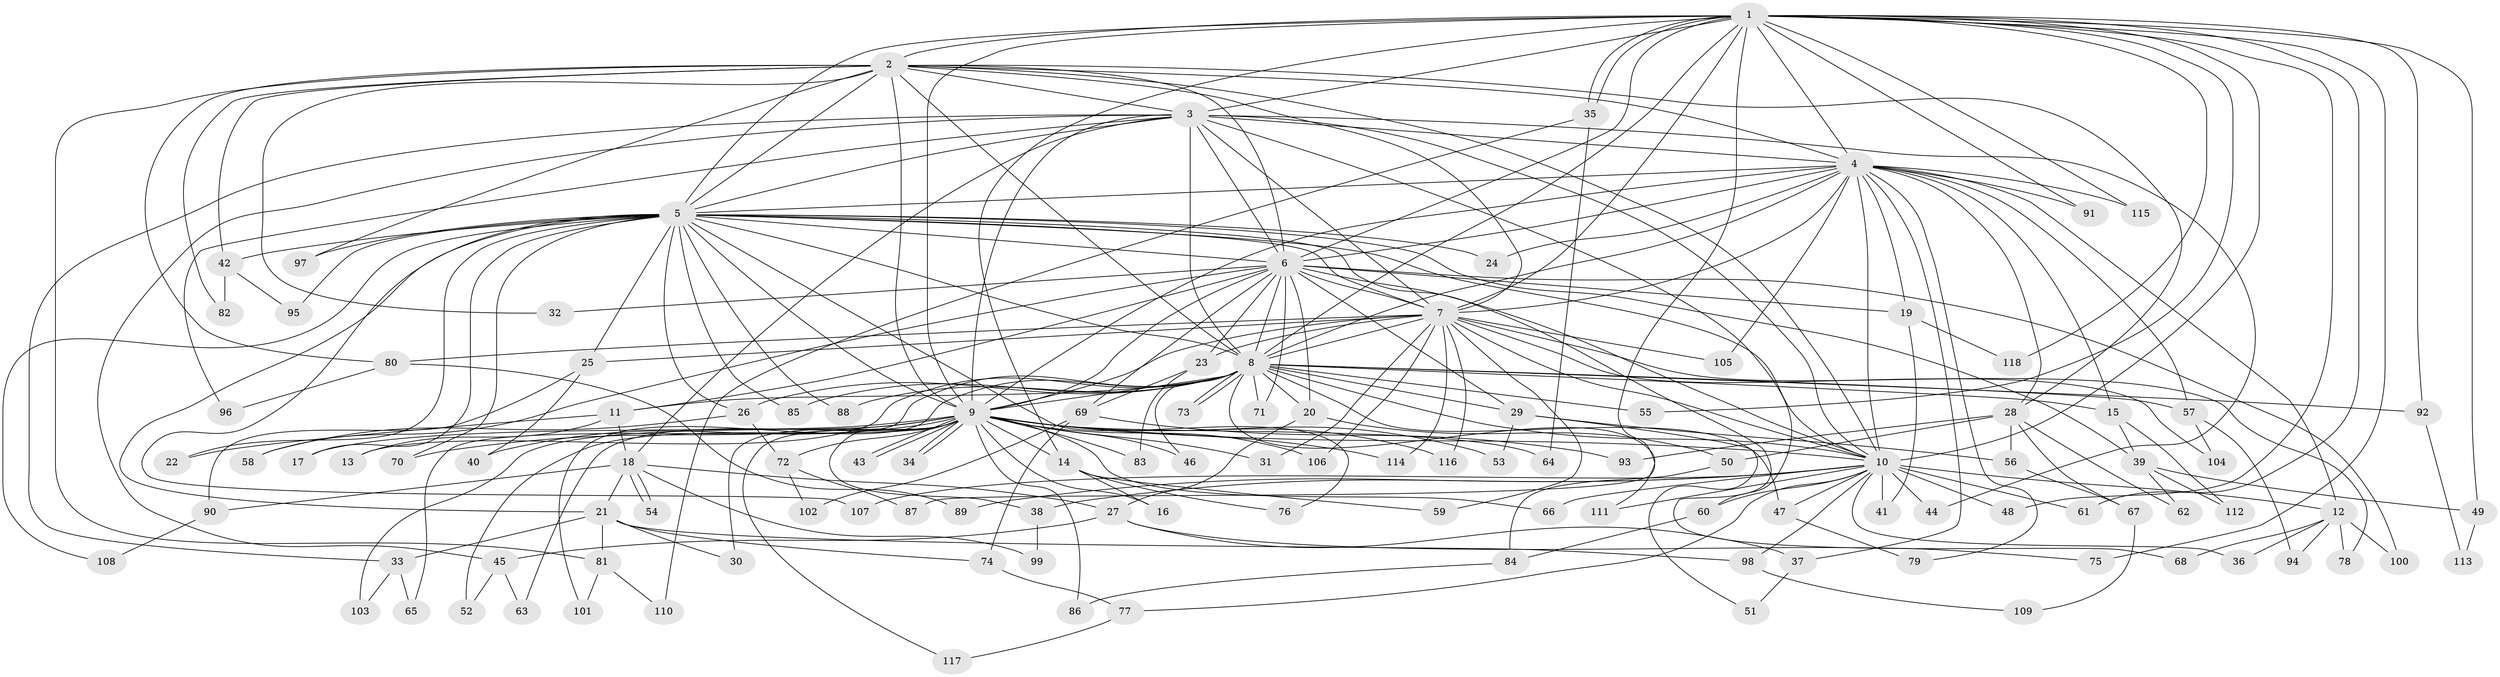 // coarse degree distribution, {16: 0.0425531914893617, 12: 0.02127659574468085, 13: 0.0425531914893617, 19: 0.02127659574468085, 17: 0.0425531914893617, 20: 0.02127659574468085, 25: 0.02127659574468085, 5: 0.06382978723404255, 2: 0.5319148936170213, 4: 0.0851063829787234, 6: 0.0425531914893617, 3: 0.06382978723404255}
// Generated by graph-tools (version 1.1) at 2025/17/03/04/25 18:17:32]
// undirected, 118 vertices, 261 edges
graph export_dot {
graph [start="1"]
  node [color=gray90,style=filled];
  1;
  2;
  3;
  4;
  5;
  6;
  7;
  8;
  9;
  10;
  11;
  12;
  13;
  14;
  15;
  16;
  17;
  18;
  19;
  20;
  21;
  22;
  23;
  24;
  25;
  26;
  27;
  28;
  29;
  30;
  31;
  32;
  33;
  34;
  35;
  36;
  37;
  38;
  39;
  40;
  41;
  42;
  43;
  44;
  45;
  46;
  47;
  48;
  49;
  50;
  51;
  52;
  53;
  54;
  55;
  56;
  57;
  58;
  59;
  60;
  61;
  62;
  63;
  64;
  65;
  66;
  67;
  68;
  69;
  70;
  71;
  72;
  73;
  74;
  75;
  76;
  77;
  78;
  79;
  80;
  81;
  82;
  83;
  84;
  85;
  86;
  87;
  88;
  89;
  90;
  91;
  92;
  93;
  94;
  95;
  96;
  97;
  98;
  99;
  100;
  101;
  102;
  103;
  104;
  105;
  106;
  107;
  108;
  109;
  110;
  111;
  112;
  113;
  114;
  115;
  116;
  117;
  118;
  1 -- 2;
  1 -- 3;
  1 -- 4;
  1 -- 5;
  1 -- 6;
  1 -- 7;
  1 -- 8;
  1 -- 9;
  1 -- 10;
  1 -- 14;
  1 -- 35;
  1 -- 35;
  1 -- 48;
  1 -- 49;
  1 -- 55;
  1 -- 61;
  1 -- 75;
  1 -- 87;
  1 -- 91;
  1 -- 92;
  1 -- 115;
  1 -- 118;
  2 -- 3;
  2 -- 4;
  2 -- 5;
  2 -- 6;
  2 -- 7;
  2 -- 8;
  2 -- 9;
  2 -- 10;
  2 -- 28;
  2 -- 32;
  2 -- 42;
  2 -- 80;
  2 -- 81;
  2 -- 82;
  2 -- 97;
  3 -- 4;
  3 -- 5;
  3 -- 6;
  3 -- 7;
  3 -- 8;
  3 -- 9;
  3 -- 10;
  3 -- 18;
  3 -- 33;
  3 -- 44;
  3 -- 45;
  3 -- 60;
  3 -- 96;
  4 -- 5;
  4 -- 6;
  4 -- 7;
  4 -- 8;
  4 -- 9;
  4 -- 10;
  4 -- 12;
  4 -- 15;
  4 -- 19;
  4 -- 24;
  4 -- 28;
  4 -- 37;
  4 -- 57;
  4 -- 79;
  4 -- 91;
  4 -- 105;
  4 -- 115;
  5 -- 6;
  5 -- 7;
  5 -- 8;
  5 -- 9;
  5 -- 10;
  5 -- 17;
  5 -- 21;
  5 -- 22;
  5 -- 24;
  5 -- 25;
  5 -- 26;
  5 -- 39;
  5 -- 42;
  5 -- 68;
  5 -- 70;
  5 -- 76;
  5 -- 85;
  5 -- 88;
  5 -- 95;
  5 -- 97;
  5 -- 107;
  5 -- 108;
  6 -- 7;
  6 -- 8;
  6 -- 9;
  6 -- 10;
  6 -- 11;
  6 -- 19;
  6 -- 20;
  6 -- 23;
  6 -- 29;
  6 -- 32;
  6 -- 58;
  6 -- 69;
  6 -- 71;
  6 -- 100;
  7 -- 8;
  7 -- 9;
  7 -- 10;
  7 -- 23;
  7 -- 25;
  7 -- 31;
  7 -- 59;
  7 -- 78;
  7 -- 80;
  7 -- 104;
  7 -- 105;
  7 -- 106;
  7 -- 114;
  7 -- 116;
  8 -- 9;
  8 -- 10;
  8 -- 11;
  8 -- 13;
  8 -- 15;
  8 -- 20;
  8 -- 26;
  8 -- 29;
  8 -- 46;
  8 -- 47;
  8 -- 55;
  8 -- 57;
  8 -- 65;
  8 -- 71;
  8 -- 73;
  8 -- 73;
  8 -- 85;
  8 -- 88;
  8 -- 92;
  8 -- 101;
  8 -- 111;
  9 -- 10;
  9 -- 14;
  9 -- 16;
  9 -- 17;
  9 -- 30;
  9 -- 31;
  9 -- 34;
  9 -- 34;
  9 -- 38;
  9 -- 40;
  9 -- 43;
  9 -- 43;
  9 -- 46;
  9 -- 52;
  9 -- 53;
  9 -- 63;
  9 -- 64;
  9 -- 66;
  9 -- 70;
  9 -- 72;
  9 -- 83;
  9 -- 86;
  9 -- 103;
  9 -- 106;
  9 -- 114;
  9 -- 116;
  9 -- 117;
  10 -- 12;
  10 -- 36;
  10 -- 38;
  10 -- 41;
  10 -- 44;
  10 -- 47;
  10 -- 48;
  10 -- 60;
  10 -- 61;
  10 -- 66;
  10 -- 77;
  10 -- 89;
  10 -- 98;
  10 -- 107;
  10 -- 111;
  11 -- 13;
  11 -- 18;
  11 -- 22;
  12 -- 36;
  12 -- 68;
  12 -- 78;
  12 -- 94;
  12 -- 100;
  14 -- 16;
  14 -- 59;
  14 -- 76;
  15 -- 39;
  15 -- 112;
  18 -- 21;
  18 -- 27;
  18 -- 54;
  18 -- 54;
  18 -- 90;
  18 -- 99;
  19 -- 41;
  19 -- 118;
  20 -- 27;
  20 -- 50;
  21 -- 30;
  21 -- 33;
  21 -- 74;
  21 -- 81;
  21 -- 98;
  23 -- 69;
  23 -- 83;
  25 -- 40;
  25 -- 90;
  26 -- 58;
  26 -- 72;
  27 -- 37;
  27 -- 45;
  27 -- 75;
  28 -- 50;
  28 -- 56;
  28 -- 62;
  28 -- 67;
  28 -- 93;
  29 -- 51;
  29 -- 53;
  29 -- 56;
  33 -- 65;
  33 -- 103;
  35 -- 64;
  35 -- 110;
  37 -- 51;
  38 -- 99;
  39 -- 49;
  39 -- 62;
  39 -- 112;
  42 -- 82;
  42 -- 95;
  45 -- 52;
  45 -- 63;
  47 -- 79;
  49 -- 113;
  50 -- 84;
  56 -- 67;
  57 -- 94;
  57 -- 104;
  60 -- 84;
  67 -- 109;
  69 -- 74;
  69 -- 93;
  69 -- 102;
  72 -- 87;
  72 -- 102;
  74 -- 77;
  77 -- 117;
  80 -- 89;
  80 -- 96;
  81 -- 101;
  81 -- 110;
  84 -- 86;
  90 -- 108;
  92 -- 113;
  98 -- 109;
}
